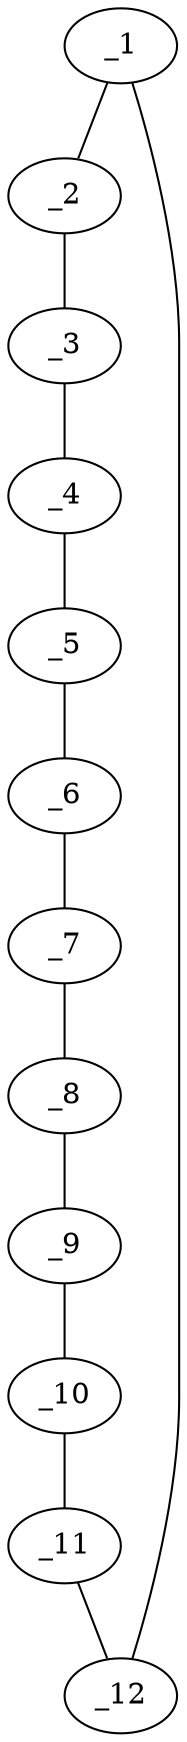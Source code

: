 graph molid629374 {
	_1	 [charge=0,
		chem=4,
		symbol="N  ",
		x="3.9319",
		y="-1.9319"];
	_2	 [charge=0,
		chem=1,
		symbol="C  ",
		x="2.9659",
		y="-1.673"];
	_1 -- _2	 [valence=1];
	_12	 [charge=0,
		chem=1,
		symbol="C  ",
		x="4.8978",
		y="-1.673"];
	_1 -- _12	 [valence=1];
	_3	 [charge=0,
		chem=1,
		symbol="C  ",
		x="2.2588",
		y="-0.9659"];
	_2 -- _3	 [valence=1];
	_4	 [charge=0,
		chem=4,
		symbol="N  ",
		x=2,
		y=0];
	_3 -- _4	 [valence=1];
	_5	 [charge=0,
		chem=1,
		symbol="C  ",
		x="2.2588",
		y="0.9659"];
	_4 -- _5	 [valence=1];
	_6	 [charge=0,
		chem=1,
		symbol="C  ",
		x="2.9659",
		y="1.673"];
	_5 -- _6	 [valence=1];
	_7	 [charge=0,
		chem=4,
		symbol="N  ",
		x="3.9318",
		y="1.9319"];
	_6 -- _7	 [valence=1];
	_8	 [charge=0,
		chem=1,
		symbol="C  ",
		x="4.8978",
		y="1.673"];
	_7 -- _8	 [valence=1];
	_9	 [charge=0,
		chem=1,
		symbol="C  ",
		x="5.6049",
		y="0.9659"];
	_8 -- _9	 [valence=1];
	_10	 [charge=0,
		chem=4,
		symbol="N  ",
		x="5.8637",
		y=0];
	_9 -- _10	 [valence=1];
	_11	 [charge=0,
		chem=1,
		symbol="C  ",
		x="5.6049",
		y="-0.9659"];
	_10 -- _11	 [valence=1];
	_11 -- _12	 [valence=1];
}
